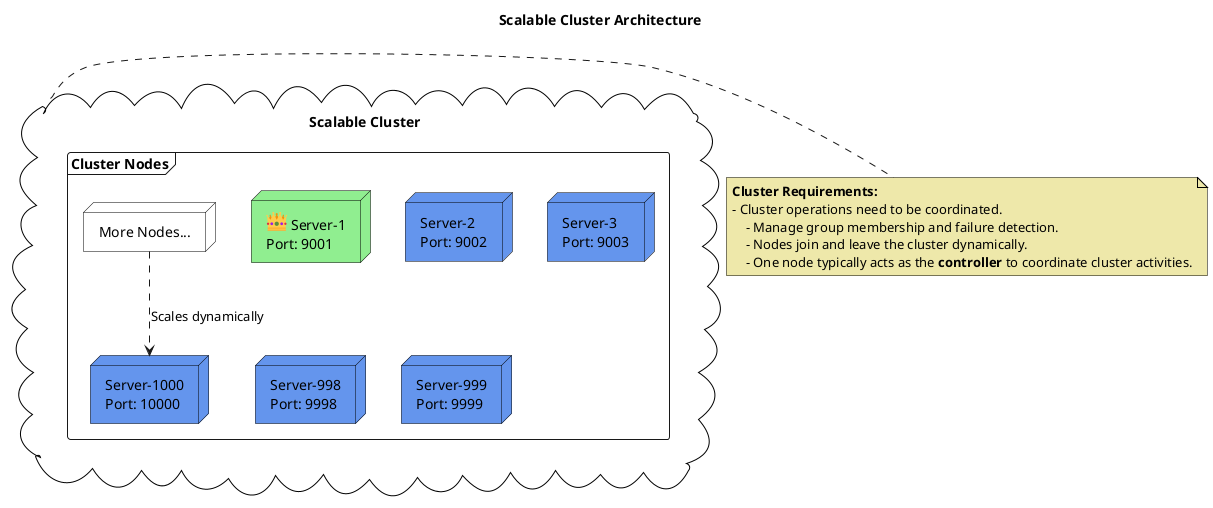 @startuml
skinparam Shadowing false

skinparam cloud {
    BackgroundColor #E0F2FF  ' Azure-inspired background for cloud
    BorderColor Black
}

skinparam node {
    BackgroundColor White
    BorderColor Black
    RoundCorner 20
}

skinparam note {
    BackgroundColor PaleGoldenRod
    BorderColor Black
}

title **Scalable Cluster Architecture**

cloud "Scalable Cluster" {
    frame "Cluster Nodes" {
        node "<:crown:> Server-1\nPort: 9001" as S1 #LightGreen
        node "Server-2\nPort: 9002" as S2 #CornflowerBlue
        node "Server-3\nPort: 9003" as S3 #CornflowerBlue
        node "Server-998\nPort: 9998" as S998 #CornflowerBlue
        node "Server-999\nPort: 9999" as S999 #CornflowerBlue
        node "Server-1000\nPort: 10000" as S1000 #CornflowerBlue
        node "More Nodes..." as MoreNodes #White
        MoreNodes ..> S1000 : Scales dynamically
    }
}

note right of "Scalable Cluster"
    **Cluster Requirements:** 
    - Cluster operations need to be coordinated.
        - Manage group membership and failure detection.
        - Nodes join and leave the cluster dynamically.
        - One node typically acts as the **controller** to coordinate cluster activities.
end note

@enduml
